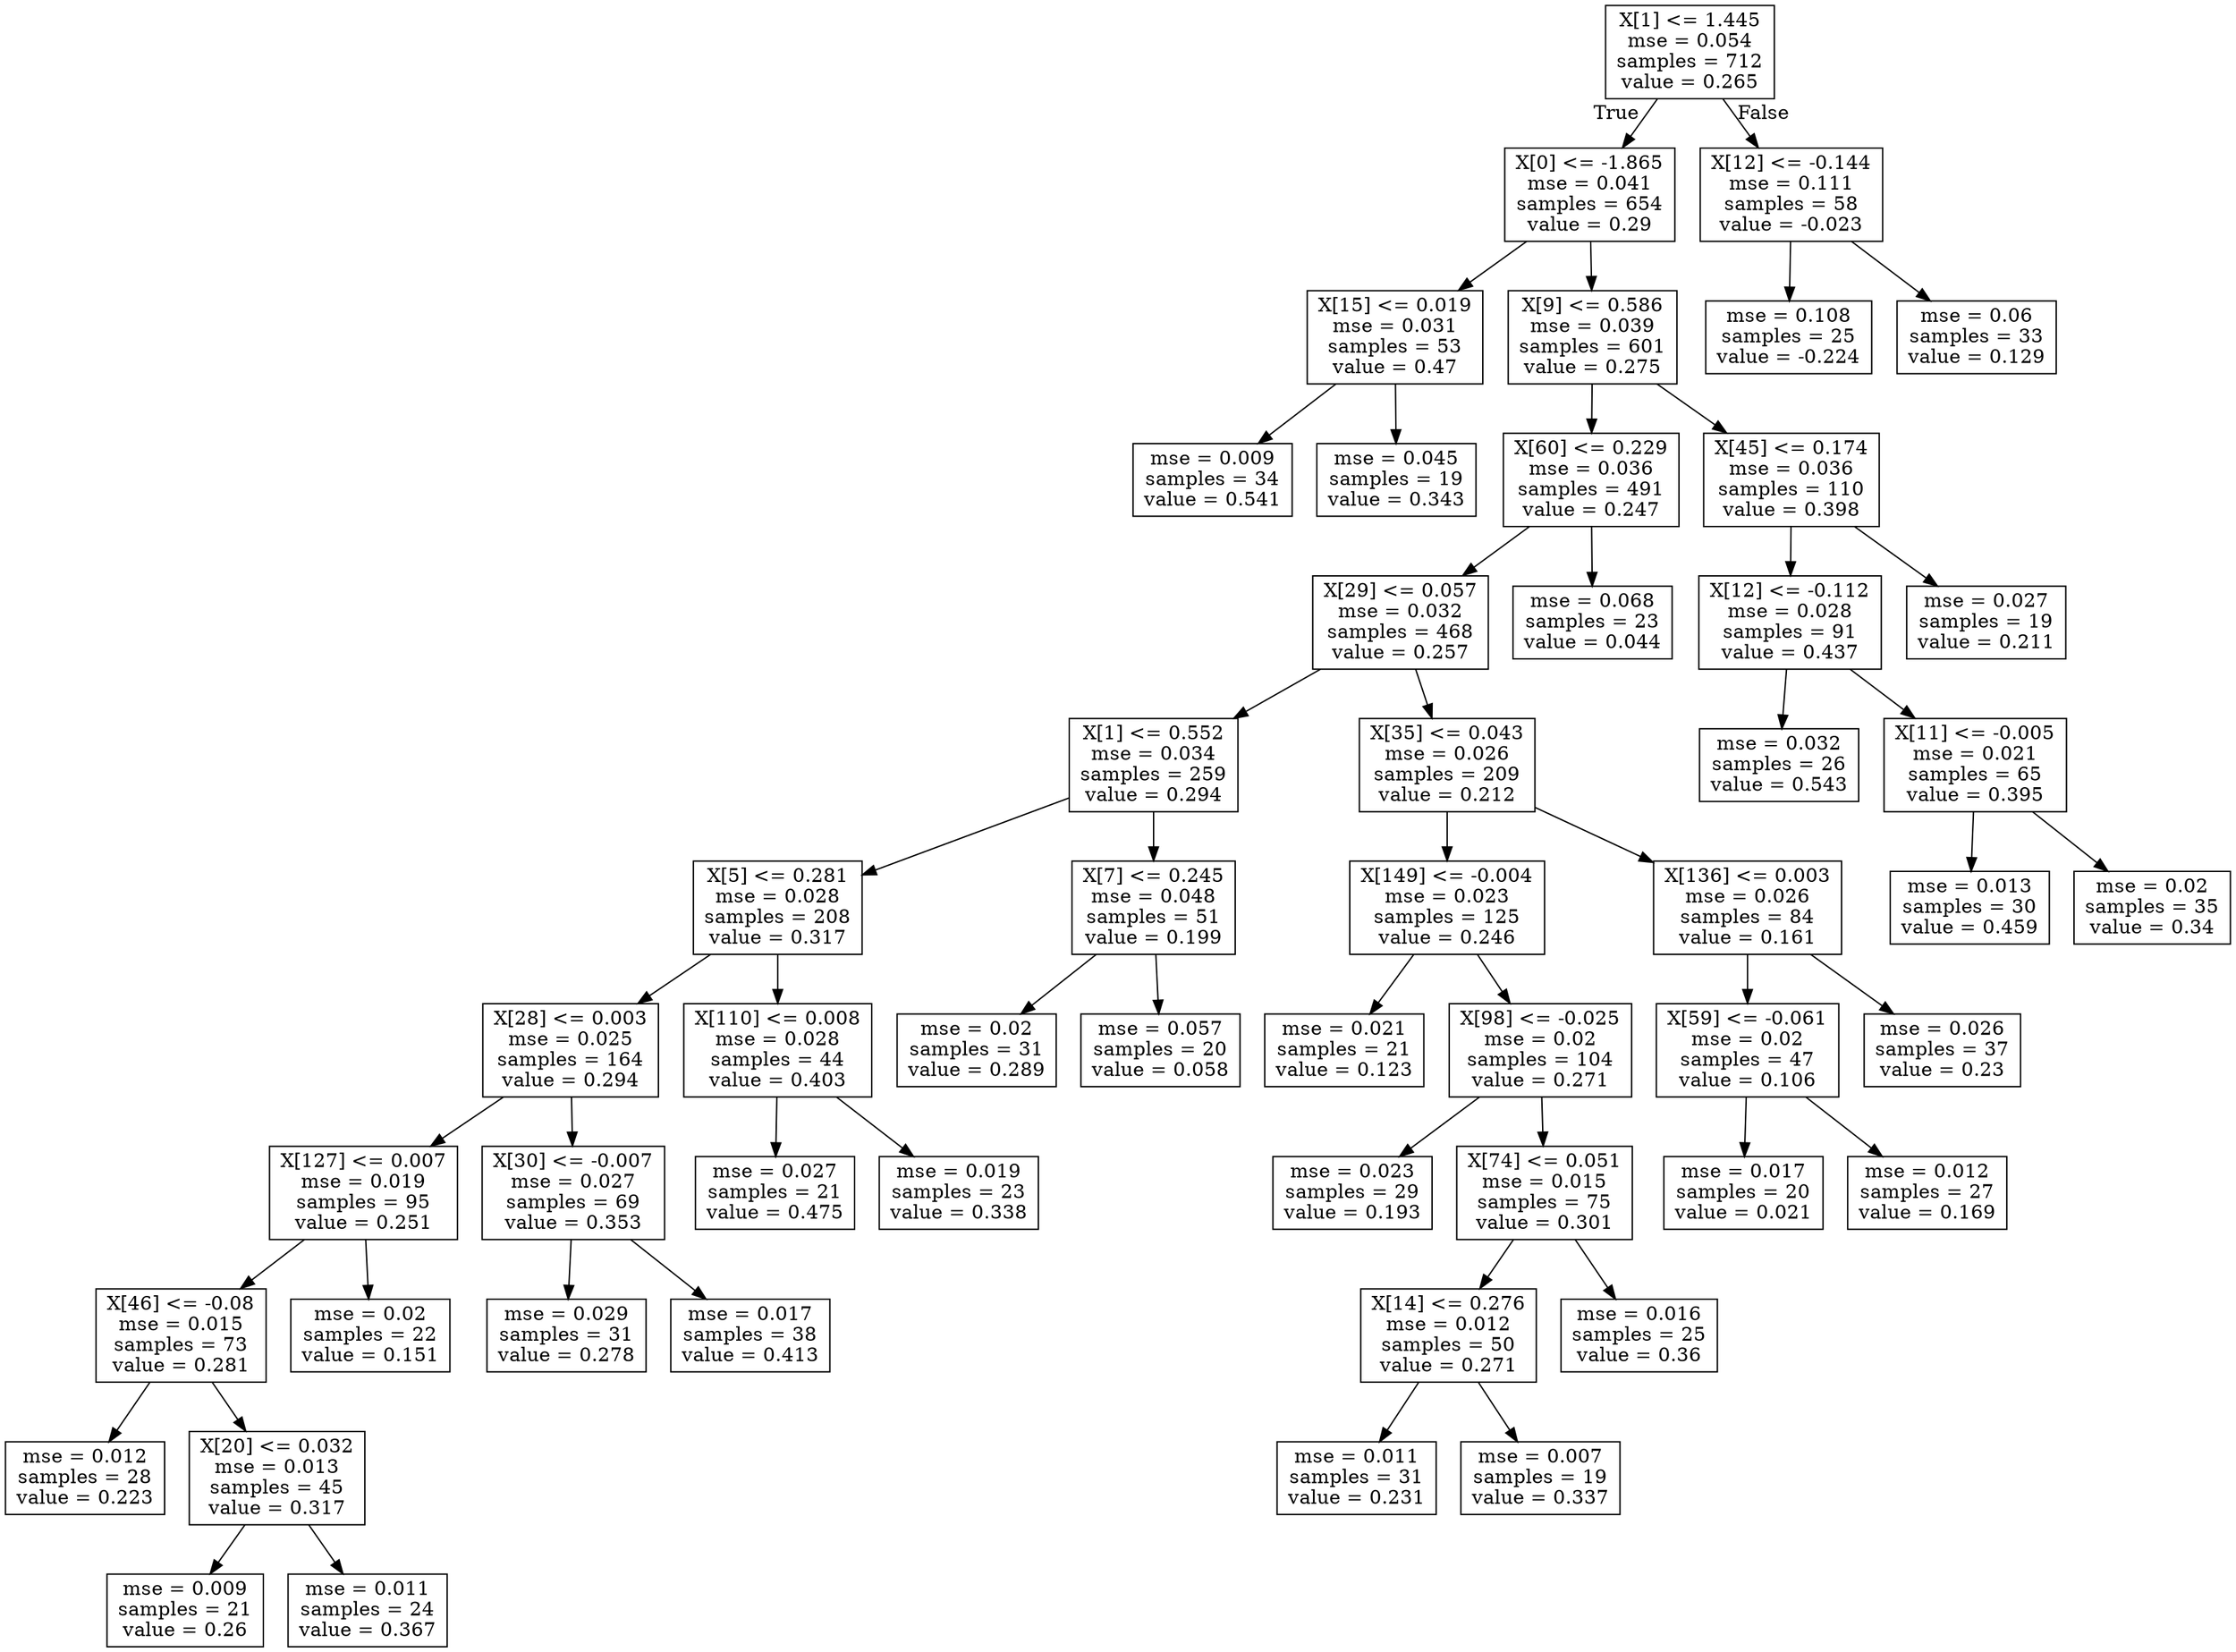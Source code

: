 digraph Tree {
node [shape=box] ;
0 [label="X[1] <= 1.445\nmse = 0.054\nsamples = 712\nvalue = 0.265"] ;
1 [label="X[0] <= -1.865\nmse = 0.041\nsamples = 654\nvalue = 0.29"] ;
0 -> 1 [labeldistance=2.5, labelangle=45, headlabel="True"] ;
2 [label="X[15] <= 0.019\nmse = 0.031\nsamples = 53\nvalue = 0.47"] ;
1 -> 2 ;
3 [label="mse = 0.009\nsamples = 34\nvalue = 0.541"] ;
2 -> 3 ;
4 [label="mse = 0.045\nsamples = 19\nvalue = 0.343"] ;
2 -> 4 ;
5 [label="X[9] <= 0.586\nmse = 0.039\nsamples = 601\nvalue = 0.275"] ;
1 -> 5 ;
6 [label="X[60] <= 0.229\nmse = 0.036\nsamples = 491\nvalue = 0.247"] ;
5 -> 6 ;
7 [label="X[29] <= 0.057\nmse = 0.032\nsamples = 468\nvalue = 0.257"] ;
6 -> 7 ;
8 [label="X[1] <= 0.552\nmse = 0.034\nsamples = 259\nvalue = 0.294"] ;
7 -> 8 ;
9 [label="X[5] <= 0.281\nmse = 0.028\nsamples = 208\nvalue = 0.317"] ;
8 -> 9 ;
10 [label="X[28] <= 0.003\nmse = 0.025\nsamples = 164\nvalue = 0.294"] ;
9 -> 10 ;
11 [label="X[127] <= 0.007\nmse = 0.019\nsamples = 95\nvalue = 0.251"] ;
10 -> 11 ;
12 [label="X[46] <= -0.08\nmse = 0.015\nsamples = 73\nvalue = 0.281"] ;
11 -> 12 ;
13 [label="mse = 0.012\nsamples = 28\nvalue = 0.223"] ;
12 -> 13 ;
14 [label="X[20] <= 0.032\nmse = 0.013\nsamples = 45\nvalue = 0.317"] ;
12 -> 14 ;
15 [label="mse = 0.009\nsamples = 21\nvalue = 0.26"] ;
14 -> 15 ;
16 [label="mse = 0.011\nsamples = 24\nvalue = 0.367"] ;
14 -> 16 ;
17 [label="mse = 0.02\nsamples = 22\nvalue = 0.151"] ;
11 -> 17 ;
18 [label="X[30] <= -0.007\nmse = 0.027\nsamples = 69\nvalue = 0.353"] ;
10 -> 18 ;
19 [label="mse = 0.029\nsamples = 31\nvalue = 0.278"] ;
18 -> 19 ;
20 [label="mse = 0.017\nsamples = 38\nvalue = 0.413"] ;
18 -> 20 ;
21 [label="X[110] <= 0.008\nmse = 0.028\nsamples = 44\nvalue = 0.403"] ;
9 -> 21 ;
22 [label="mse = 0.027\nsamples = 21\nvalue = 0.475"] ;
21 -> 22 ;
23 [label="mse = 0.019\nsamples = 23\nvalue = 0.338"] ;
21 -> 23 ;
24 [label="X[7] <= 0.245\nmse = 0.048\nsamples = 51\nvalue = 0.199"] ;
8 -> 24 ;
25 [label="mse = 0.02\nsamples = 31\nvalue = 0.289"] ;
24 -> 25 ;
26 [label="mse = 0.057\nsamples = 20\nvalue = 0.058"] ;
24 -> 26 ;
27 [label="X[35] <= 0.043\nmse = 0.026\nsamples = 209\nvalue = 0.212"] ;
7 -> 27 ;
28 [label="X[149] <= -0.004\nmse = 0.023\nsamples = 125\nvalue = 0.246"] ;
27 -> 28 ;
29 [label="mse = 0.021\nsamples = 21\nvalue = 0.123"] ;
28 -> 29 ;
30 [label="X[98] <= -0.025\nmse = 0.02\nsamples = 104\nvalue = 0.271"] ;
28 -> 30 ;
31 [label="mse = 0.023\nsamples = 29\nvalue = 0.193"] ;
30 -> 31 ;
32 [label="X[74] <= 0.051\nmse = 0.015\nsamples = 75\nvalue = 0.301"] ;
30 -> 32 ;
33 [label="X[14] <= 0.276\nmse = 0.012\nsamples = 50\nvalue = 0.271"] ;
32 -> 33 ;
34 [label="mse = 0.011\nsamples = 31\nvalue = 0.231"] ;
33 -> 34 ;
35 [label="mse = 0.007\nsamples = 19\nvalue = 0.337"] ;
33 -> 35 ;
36 [label="mse = 0.016\nsamples = 25\nvalue = 0.36"] ;
32 -> 36 ;
37 [label="X[136] <= 0.003\nmse = 0.026\nsamples = 84\nvalue = 0.161"] ;
27 -> 37 ;
38 [label="X[59] <= -0.061\nmse = 0.02\nsamples = 47\nvalue = 0.106"] ;
37 -> 38 ;
39 [label="mse = 0.017\nsamples = 20\nvalue = 0.021"] ;
38 -> 39 ;
40 [label="mse = 0.012\nsamples = 27\nvalue = 0.169"] ;
38 -> 40 ;
41 [label="mse = 0.026\nsamples = 37\nvalue = 0.23"] ;
37 -> 41 ;
42 [label="mse = 0.068\nsamples = 23\nvalue = 0.044"] ;
6 -> 42 ;
43 [label="X[45] <= 0.174\nmse = 0.036\nsamples = 110\nvalue = 0.398"] ;
5 -> 43 ;
44 [label="X[12] <= -0.112\nmse = 0.028\nsamples = 91\nvalue = 0.437"] ;
43 -> 44 ;
45 [label="mse = 0.032\nsamples = 26\nvalue = 0.543"] ;
44 -> 45 ;
46 [label="X[11] <= -0.005\nmse = 0.021\nsamples = 65\nvalue = 0.395"] ;
44 -> 46 ;
47 [label="mse = 0.013\nsamples = 30\nvalue = 0.459"] ;
46 -> 47 ;
48 [label="mse = 0.02\nsamples = 35\nvalue = 0.34"] ;
46 -> 48 ;
49 [label="mse = 0.027\nsamples = 19\nvalue = 0.211"] ;
43 -> 49 ;
50 [label="X[12] <= -0.144\nmse = 0.111\nsamples = 58\nvalue = -0.023"] ;
0 -> 50 [labeldistance=2.5, labelangle=-45, headlabel="False"] ;
51 [label="mse = 0.108\nsamples = 25\nvalue = -0.224"] ;
50 -> 51 ;
52 [label="mse = 0.06\nsamples = 33\nvalue = 0.129"] ;
50 -> 52 ;
}